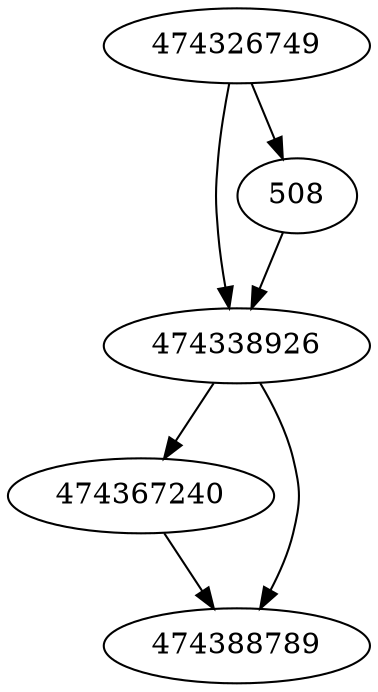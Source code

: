 strict digraph  {
474367240;
474338926;
474388789;
508;
474326749;
474367240 -> 474388789;
474338926 -> 474388789;
474338926 -> 474367240;
508 -> 474338926;
474326749 -> 508;
474326749 -> 474338926;
}
